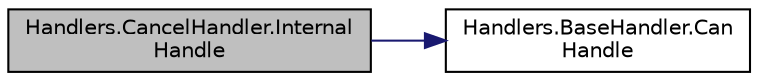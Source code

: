 digraph "Handlers.CancelHandler.InternalHandle"
{
 // INTERACTIVE_SVG=YES
 // LATEX_PDF_SIZE
  edge [fontname="Helvetica",fontsize="10",labelfontname="Helvetica",labelfontsize="10"];
  node [fontname="Helvetica",fontsize="10",shape=record];
  rankdir="LR";
  Node1 [label="Handlers.CancelHandler.Internal\lHandle",height=0.2,width=0.4,color="black", fillcolor="grey75", style="filled", fontcolor="black",tooltip="Procesa el mensaje \"/cancel\" elimina el ChatStatus del usuario asi como eliminar todo dato temporal q..."];
  Node1 -> Node2 [color="midnightblue",fontsize="10",style="solid",fontname="Helvetica"];
  Node2 [label="Handlers.BaseHandler.Can\lHandle",height=0.2,width=0.4,color="black", fillcolor="white", style="filled",URL="$classHandlers_1_1BaseHandler.html#a01de32372e80b2d11fecdb9ea45f758e",tooltip="Determina si este \"handler\" puede procesar el mensaje. En la clase base se utiliza el array BaseHandl..."];
}

